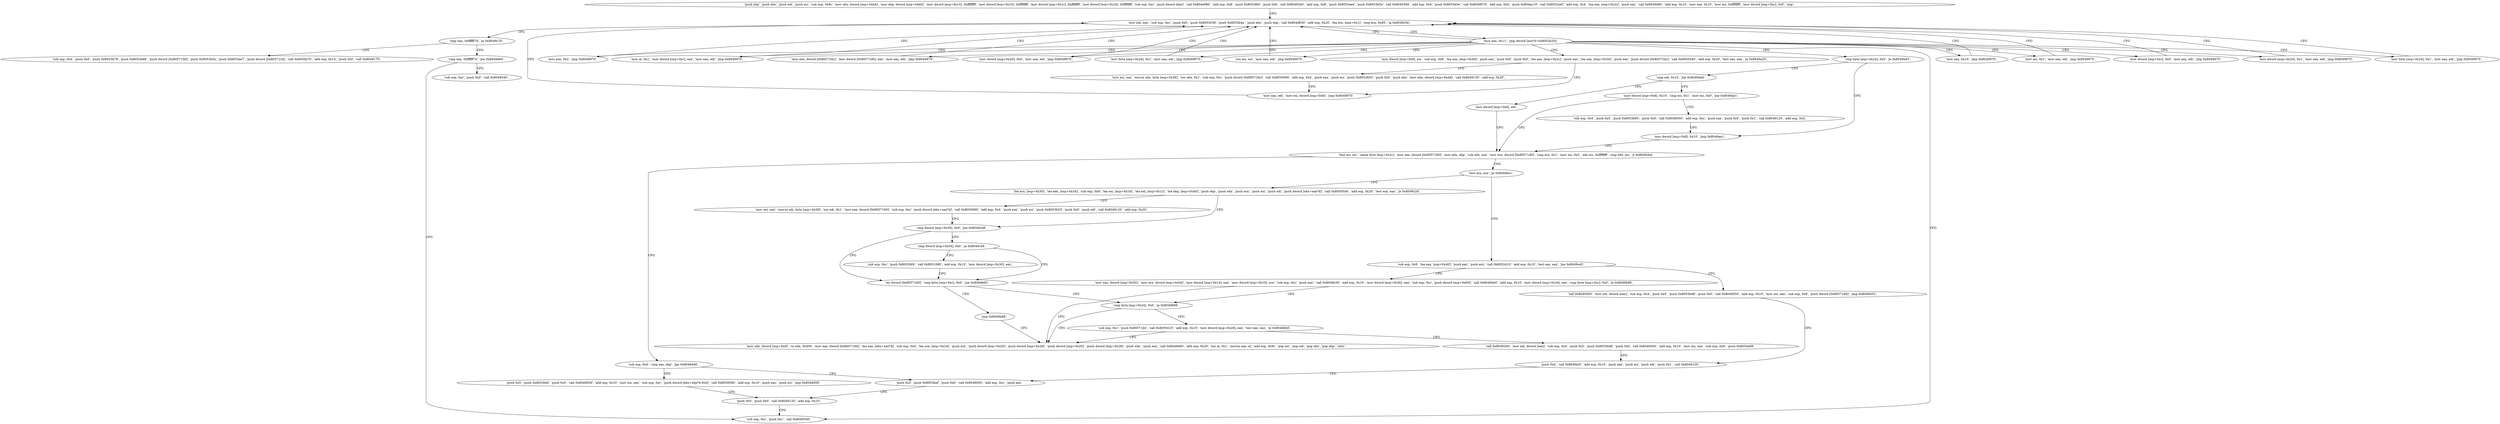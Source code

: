 digraph "func" {
"134518992" [label = "'push ebp', 'push ebx', 'push edi', 'push esi', 'sub esp, 0x9c', 'mov ebx, dword [esp+0xb4]', 'mov ebp, dword [esp+0xb0]', 'mov dword [esp+0x14], 0xffffffff', 'mov dword [esp+0x10], 0xffffffff', 'mov dword [esp+0x1c], 0xffffffff', 'mov dword [esp+0x18], 0xffffffff', 'sub esp, 0xc', 'push dword [ebx]', 'call 0x804e980', 'add esp, 0x8', 'push 0x80538f4', 'push 0x6', 'call 0x80492b0', 'add esp, 0x8', 'push 0x8053aed', 'push 0x8053b5e', 'call 0x8049360', 'add esp, 0x4', 'push 0x8053b5e', 'call 0x8049070', 'add esp, 0x4', 'push 0x804ac10', 'call 0x8052ce0', 'add esp, 0x4', 'lea eax, [esp+0x2c]', 'push eax', 'call 0x8049d80', 'add esp, 0x10', 'mov eax, 0x10', 'mov esi, 0xffffffff', 'mov dword [esp+0xc], 0x0', 'nop', " ]
"134519152" [label = "'mov edi, eax', 'sub esp, 0xc', 'push 0x0', 'push 0x8053038', 'push 0x8053b4a', 'push ebx', 'push ebp', 'call 0x804d830', 'add esp, 0x20', 'lea ecx, [eax+0x1]', 'cmp ecx, 0x85', 'ja 0x8049c5e', " ]
"134519902" [label = "'cmp eax, 0xffffff7d', 'je 0x8049c7d', " ]
"134519933" [label = "'sub esp, 0x4', 'push 0x0', 'push 0x8053b78', 'push 0x8053b68', 'push dword [0x8057158]', 'push 0x8053b5a', 'push 0x8053ae7', 'push dword [0x80571c4]', 'call 0x8050b70', 'add esp, 0x14', 'push 0x0', 'call 0x8049170', " ]
"134519909" [label = "'cmp eax, 0xffffff7e', 'jne 0x8049d64', " ]
"134519194" [label = "'mov eax, 0x11', 'jmp dword [ecx*4+0x8052e20]', " ]
"134519206" [label = "'mov eax, 0x2', 'jmp 0x8049970', " ]
"134519213" [label = "'mov al, 0x1', 'mov dword [esp+0xc], eax', 'mov eax, edi', 'jmp 0x8049970', " ]
"134519223" [label = "'mov eax, dword [0x805734c]', 'mov dword [0x80571d0], eax', 'mov eax, edi', 'jmp 0x8049970', " ]
"134519237" [label = "'mov dword [esp+0x8], esi', 'sub esp, 0x8', 'lea eax, [esp+0x40]', 'push eax', 'push 0x0', 'push 0x0', 'lea eax, [esp+0x2c]', 'push eax', 'lea eax, [esp+0x34]', 'push eax', 'push dword [0x805734c]', 'call 0x8050540', 'add esp, 0x20', 'test eax, eax', 'je 0x8049a25', " ]
"134519344" [label = "'mov dword [esp+0x20], 0x0', 'mov eax, edi', 'jmp 0x8049970', " ]
"134519359" [label = "'mov byte [esp+0x2d], 0x1', 'mov eax, edi', 'jmp 0x8049970', " ]
"134519371" [label = "'xor esi, esi', 'mov eax, edi', 'jmp 0x8049970', " ]
"134519380" [label = "'mov eax, 0x10', 'jmp 0x8049970', " ]
"134519390" [label = "'mov esi, 0x1', 'mov eax, edi', 'jmp 0x8049970', " ]
"134519402" [label = "'mov dword [esp+0xc], 0x0', 'mov eax, edi', 'jmp 0x8049970', " ]
"134519417" [label = "'mov dword [esp+0x20], 0x1', 'mov eax, edi', 'jmp 0x8049970', " ]
"134519432" [label = "'mov byte [esp+0x24], 0x1', 'mov eax, edi', 'jmp 0x8049970', " ]
"134519444" [label = "'cmp byte [esp+0x24], 0x0', 'je 0x8049ad3', " ]
"134520164" [label = "'sub esp, 0xc', 'push 0x1', 'call 0x8049540', " ]
"134519920" [label = "'sub esp, 0xc', 'push 0x0', 'call 0x8049540', " ]
"134519333" [label = "'mov eax, edi', 'mov esi, dword [esp+0x8]', 'jmp 0x8049970', " ]
"134519281" [label = "'mov esi, eax', 'movzx ebx, byte [esp+0x38]', 'xor ebx, 0x1', 'sub esp, 0xc', 'push dword [0x805734c]', 'call 0x8050090', 'add esp, 0x4', 'push eax', 'push esi', 'push 0x8053b53', 'push 0x0', 'push ebx', 'mov ebx, dword [esp+0xd4]', 'call 0x8049120', 'add esp, 0x20', " ]
"134519507" [label = "'mov dword [esp+0x8], 0x10', 'jmp 0x8049ae1', " ]
"134519451" [label = "'cmp edi, 0x10', 'jne 0x8049add', " ]
"134519521" [label = "'test esi, esi', 'setne byte [esp+0x2c]', 'mov eax, dword [0x8057160]', 'mov edx, ebp', 'sub edx, eax', 'mov ecx, dword [0x80571d0]', 'cmp ecx, 0x1', 'mov esi, 0x2', 'adc esi, 0xffffffff', 'cmp edx, esi', 'jl 0x8049cb4', " ]
"134519517" [label = "'mov dword [esp+0x8], edi', " ]
"134519456" [label = "'mov dword [esp+0x8], 0x10', 'cmp esi, 0x1', 'mov esi, 0x0', 'jne 0x8049ae1', " ]
"134519988" [label = "'sub esp, 0x4', 'cmp eax, ebp', 'jge 0x8049d46', " ]
"134519562" [label = "'test ecx, ecx', 'je 0x8049bcc', " ]
"134519474" [label = "'sub esp, 0x4', 'push 0x5', 'push 0x8053b85', 'push 0x0', 'call 0x8049050', 'add esp, 0xc', 'push eax', 'push 0x0', 'push 0x1', 'call 0x8049120', 'add esp, 0x4', " ]
"134520134" [label = "'push 0x5', 'push 0x8053baf', 'push 0x0', 'call 0x8049050', 'add esp, 0xc', 'push eax', " ]
"134519999" [label = "'push 0x5', 'push 0x8053bbf', 'push 0x0', 'call 0x8049050', 'add esp, 0x10', 'mov esi, eax', 'sub esp, 0xc', 'push dword [ebx+ebp*4-0x4]', 'call 0x8050090', 'add esp, 0x10', 'push eax', 'push esi', 'jmp 0x8049d58', " ]
"134519756" [label = "'lea ecx, [esp+0x30]', 'lea edx, [esp+0x34]', 'sub esp, 0x8', 'lea esi, [esp+0x18]', 'lea edi, [esp+0x1c]', 'lea ebp, [esp+0x40]', 'push ebp', 'push edx', 'push ecx', 'push esi', 'push edi', 'push dword [ebx+eax*4]', 'call 0x8050540', 'add esp, 0x20', 'test eax, eax', 'je 0x8049c26', " ]
"134519570" [label = "'sub esp, 0x8', 'lea eax, [esp+0x40]', 'push eax', 'push ecx', 'call 0x8052d10', 'add esp, 0x10', 'test eax, eax', 'jne 0x8049ce5', " ]
"134520152" [label = "'push 0x0', 'push 0x0', 'call 0x8049120', 'add esp, 0x10', " ]
"134519846" [label = "'cmp dword [esp+0x30], 0x0', 'jne 0x8049c48', " ]
"134519799" [label = "'mov esi, eax', 'movzx edi, byte [esp+0x38]', 'xor edi, 0x1', 'mov eax, dword [0x8057160]', 'sub esp, 0xc', 'push dword [ebx+eax*4]', 'call 0x8050090', 'add esp, 0x4', 'push eax', 'push esi', 'push 0x8053b53', 'push 0x0', 'push edi', 'call 0x8049120', 'add esp, 0x20', " ]
"134520037" [label = "'call 0x8049260', 'mov edi, dword [eax]', 'sub esp, 0x4', 'push 0x5', 'push 0x8053bd8', 'push 0x0', 'call 0x8049050', 'add esp, 0x10', 'mov esi, eax', 'sub esp, 0x8', 'push dword [0x80571d0]', 'jmp 0x8049d32', " ]
"134519595" [label = "'mov eax, dword [esp+0x50]', 'mov ecx, dword [esp+0x54]', 'mov dword [esp+0x14], eax', 'mov dword [esp+0x10], ecx', 'sub esp, 0xc', 'push eax', 'call 0x8049e30', 'add esp, 0x10', 'mov dword [esp+0x30], eax', 'sub esp, 0xc', 'push dword [esp+0x60]', 'call 0x8049de0', 'add esp, 0x10', 'mov dword [esp+0x34], eax', 'cmp byte [esp+0xc], 0x0', 'je 0x8049b88', " ]
"134519880" [label = "'inc dword [0x8057160]', 'cmp byte [esp+0xc], 0x0', 'jne 0x8049b65', " ]
"134519853" [label = "'cmp dword [esp+0x34], 0x0', 'je 0x8049c48', " ]
"134520114" [label = "'push 0x4', 'call 0x804fdc0', 'add esp, 0x10', 'push eax', 'push esi', 'push edi', 'push 0x1', 'call 0x8049120', " ]
"134519688" [label = "'mov edx, dword [esp+0x8]', 'or edx, 0x400', 'mov eax, dword [0x8057160]', 'lea eax, [ebx+eax*4]', 'sub esp, 0x4', 'lea ecx, [esp+0x24]', 'push ecx', 'push dword [esp+0x20]', 'push dword [esp+0x28]', 'push dword [esp+0x20]', 'push dword [esp+0x28]', 'push edx', 'push eax', 'call 0x8049e80', 'add esp, 0x20', 'xor al, 0x1', 'movzx eax, al', 'add esp, 0x9c', 'pop esi', 'pop edi', 'pop ebx', 'pop ebp', 'retn', " ]
"134519653" [label = "'cmp byte [esp+0x24], 0x0', 'je 0x8049b88', " ]
"134519897" [label = "'jmp 0x8049b88', " ]
"134519860" [label = "'sub esp, 0xc', 'push 0x80538f4', 'call 0x8051080', 'add esp, 0x10', 'mov dword [esp+0x30], eax', " ]
"134519660" [label = "'sub esp, 0xc', 'push 0x80571d4', 'call 0x8050410', 'add esp, 0x10', 'mov dword [esp+0x28], eax', 'test eax, eax', 'je 0x8049d0d', " ]
"134520077" [label = "'call 0x8049260', 'mov edi, dword [eax]', 'sub esp, 0x4', 'push 0x5', 'push 0x8053bd8', 'push 0x0', 'call 0x8049050', 'add esp, 0x10', 'mov esi, eax', 'sub esp, 0x8', 'push 0x8054e68', " ]
"134518992" -> "134519152" [ label = "CFG" ]
"134519152" -> "134519902" [ label = "CFG" ]
"134519152" -> "134519194" [ label = "CFG" ]
"134519902" -> "134519933" [ label = "CFG" ]
"134519902" -> "134519909" [ label = "CFG" ]
"134519909" -> "134520164" [ label = "CFG" ]
"134519909" -> "134519920" [ label = "CFG" ]
"134519194" -> "134519152" [ label = "CFG" ]
"134519194" -> "134519206" [ label = "CFG" ]
"134519194" -> "134519213" [ label = "CFG" ]
"134519194" -> "134519223" [ label = "CFG" ]
"134519194" -> "134519237" [ label = "CFG" ]
"134519194" -> "134519344" [ label = "CFG" ]
"134519194" -> "134519359" [ label = "CFG" ]
"134519194" -> "134519371" [ label = "CFG" ]
"134519194" -> "134519380" [ label = "CFG" ]
"134519194" -> "134519390" [ label = "CFG" ]
"134519194" -> "134519402" [ label = "CFG" ]
"134519194" -> "134519417" [ label = "CFG" ]
"134519194" -> "134519432" [ label = "CFG" ]
"134519194" -> "134519444" [ label = "CFG" ]
"134519194" -> "134520164" [ label = "CFG" ]
"134519206" -> "134519152" [ label = "CFG" ]
"134519213" -> "134519152" [ label = "CFG" ]
"134519223" -> "134519152" [ label = "CFG" ]
"134519237" -> "134519333" [ label = "CFG" ]
"134519237" -> "134519281" [ label = "CFG" ]
"134519344" -> "134519152" [ label = "CFG" ]
"134519359" -> "134519152" [ label = "CFG" ]
"134519371" -> "134519152" [ label = "CFG" ]
"134519380" -> "134519152" [ label = "CFG" ]
"134519390" -> "134519152" [ label = "CFG" ]
"134519402" -> "134519152" [ label = "CFG" ]
"134519417" -> "134519152" [ label = "CFG" ]
"134519432" -> "134519152" [ label = "CFG" ]
"134519444" -> "134519507" [ label = "CFG" ]
"134519444" -> "134519451" [ label = "CFG" ]
"134519333" -> "134519152" [ label = "CFG" ]
"134519281" -> "134519333" [ label = "CFG" ]
"134519507" -> "134519521" [ label = "CFG" ]
"134519451" -> "134519517" [ label = "CFG" ]
"134519451" -> "134519456" [ label = "CFG" ]
"134519521" -> "134519988" [ label = "CFG" ]
"134519521" -> "134519562" [ label = "CFG" ]
"134519517" -> "134519521" [ label = "CFG" ]
"134519456" -> "134519521" [ label = "CFG" ]
"134519456" -> "134519474" [ label = "CFG" ]
"134519988" -> "134520134" [ label = "CFG" ]
"134519988" -> "134519999" [ label = "CFG" ]
"134519562" -> "134519756" [ label = "CFG" ]
"134519562" -> "134519570" [ label = "CFG" ]
"134519474" -> "134519507" [ label = "CFG" ]
"134520134" -> "134520152" [ label = "CFG" ]
"134519999" -> "134520152" [ label = "CFG" ]
"134519756" -> "134519846" [ label = "CFG" ]
"134519756" -> "134519799" [ label = "CFG" ]
"134519570" -> "134520037" [ label = "CFG" ]
"134519570" -> "134519595" [ label = "CFG" ]
"134520152" -> "134520164" [ label = "CFG" ]
"134519846" -> "134519880" [ label = "CFG" ]
"134519846" -> "134519853" [ label = "CFG" ]
"134519799" -> "134519846" [ label = "CFG" ]
"134520037" -> "134520114" [ label = "CFG" ]
"134519595" -> "134519688" [ label = "CFG" ]
"134519595" -> "134519653" [ label = "CFG" ]
"134519880" -> "134519653" [ label = "CFG" ]
"134519880" -> "134519897" [ label = "CFG" ]
"134519853" -> "134519880" [ label = "CFG" ]
"134519853" -> "134519860" [ label = "CFG" ]
"134520114" -> "134520134" [ label = "CFG" ]
"134519653" -> "134519688" [ label = "CFG" ]
"134519653" -> "134519660" [ label = "CFG" ]
"134519897" -> "134519688" [ label = "CFG" ]
"134519860" -> "134519880" [ label = "CFG" ]
"134519660" -> "134520077" [ label = "CFG" ]
"134519660" -> "134519688" [ label = "CFG" ]
"134520077" -> "134520114" [ label = "CFG" ]
}
